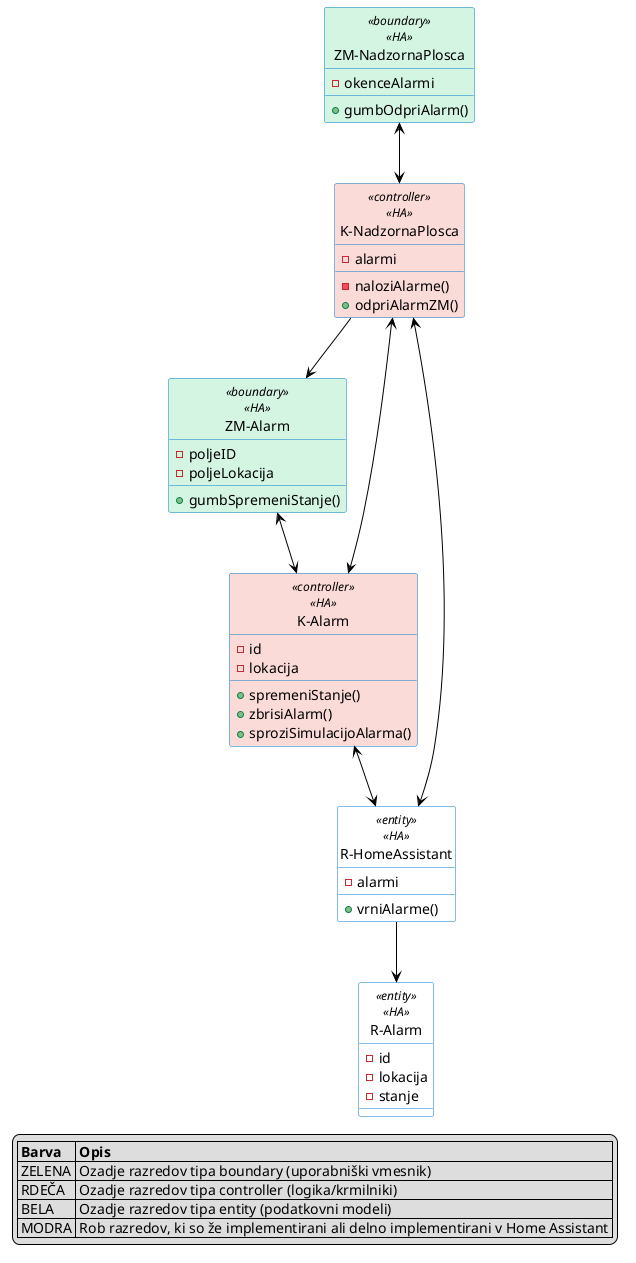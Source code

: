 @startuml RD_Sistem
skinparam class {
  BackgroundColor white
  ArrowColor black
  DefaultTextAlignment center
}
hide circle

' Zaslonske maske

class "ZM-NadzornaPlosca" as ZM_NadzornaPlosca <<boundary>> <<HA>>{
  -okenceAlarmi
  +gumbOdpriAlarm()
}

class "ZM-Alarm" as ZM_Alarm <<boundary>> <<HA>>{
  -poljeID
  -poljeLokacija
  +gumbSpremeniStanje()
}

' Vmesniki

class "K-NadzornaPlosca" as K_NadzornaPlosca <<controller>> <<HA>>{
  -alarmi
  -naloziAlarme()
  +odpriAlarmZM()
}

class "K-Alarm" as K_Alarm <<controller>> <<HA>>{
  -id
  -lokacija
  +spremeniStanje()
  +zbrisiAlarm()
  +sproziSimulacijoAlarma()
}

' Razredi

class "R-HomeAssistant" as R_HomeAssistant <<entity>> <<HA>>{
  -alarmi
  +vrniAlarme()
}

class "R-Alarm" as R_Alarm <<entity>> <<HA>>{
  -id
  -lokacija
  -stanje
}

' Povezave

' NadzornaPlosca
ZM_NadzornaPlosca <--> K_NadzornaPlosca
K_NadzornaPlosca <--> R_HomeAssistant
K_NadzornaPlosca <--> K_Alarm
K_NadzornaPlosca --> ZM_Alarm

' Alarm
ZM_Alarm <--> K_Alarm
K_Alarm <--> R_HomeAssistant

' HomeAssistant
R_HomeAssistant --> R_Alarm

' Boundary classes (GREEN background)
skinparam class {
  BackgroundColor<<boundary>> #D5F5E3
}

' Controller classes (RED background)
skinparam class {
  BackgroundColor<<controller>> #FADBD8
}

skinparam class {
  BorderColor<<HA>> #007ACC
}

legend right
  |= Barva |= Opis |
  | ZELENA | Ozadje razredov tipa boundary (uporabniški vmesnik) |
  | RDEČA | Ozadje razredov tipa controller (logika/krmilniki) |
  | BELA | Ozadje razredov tipa entity (podatkovni modeli) |
  | MODRA | Rob razredov, ki so že implementirani ali delno implementirani v Home Assistant |
endlegend
@enduml